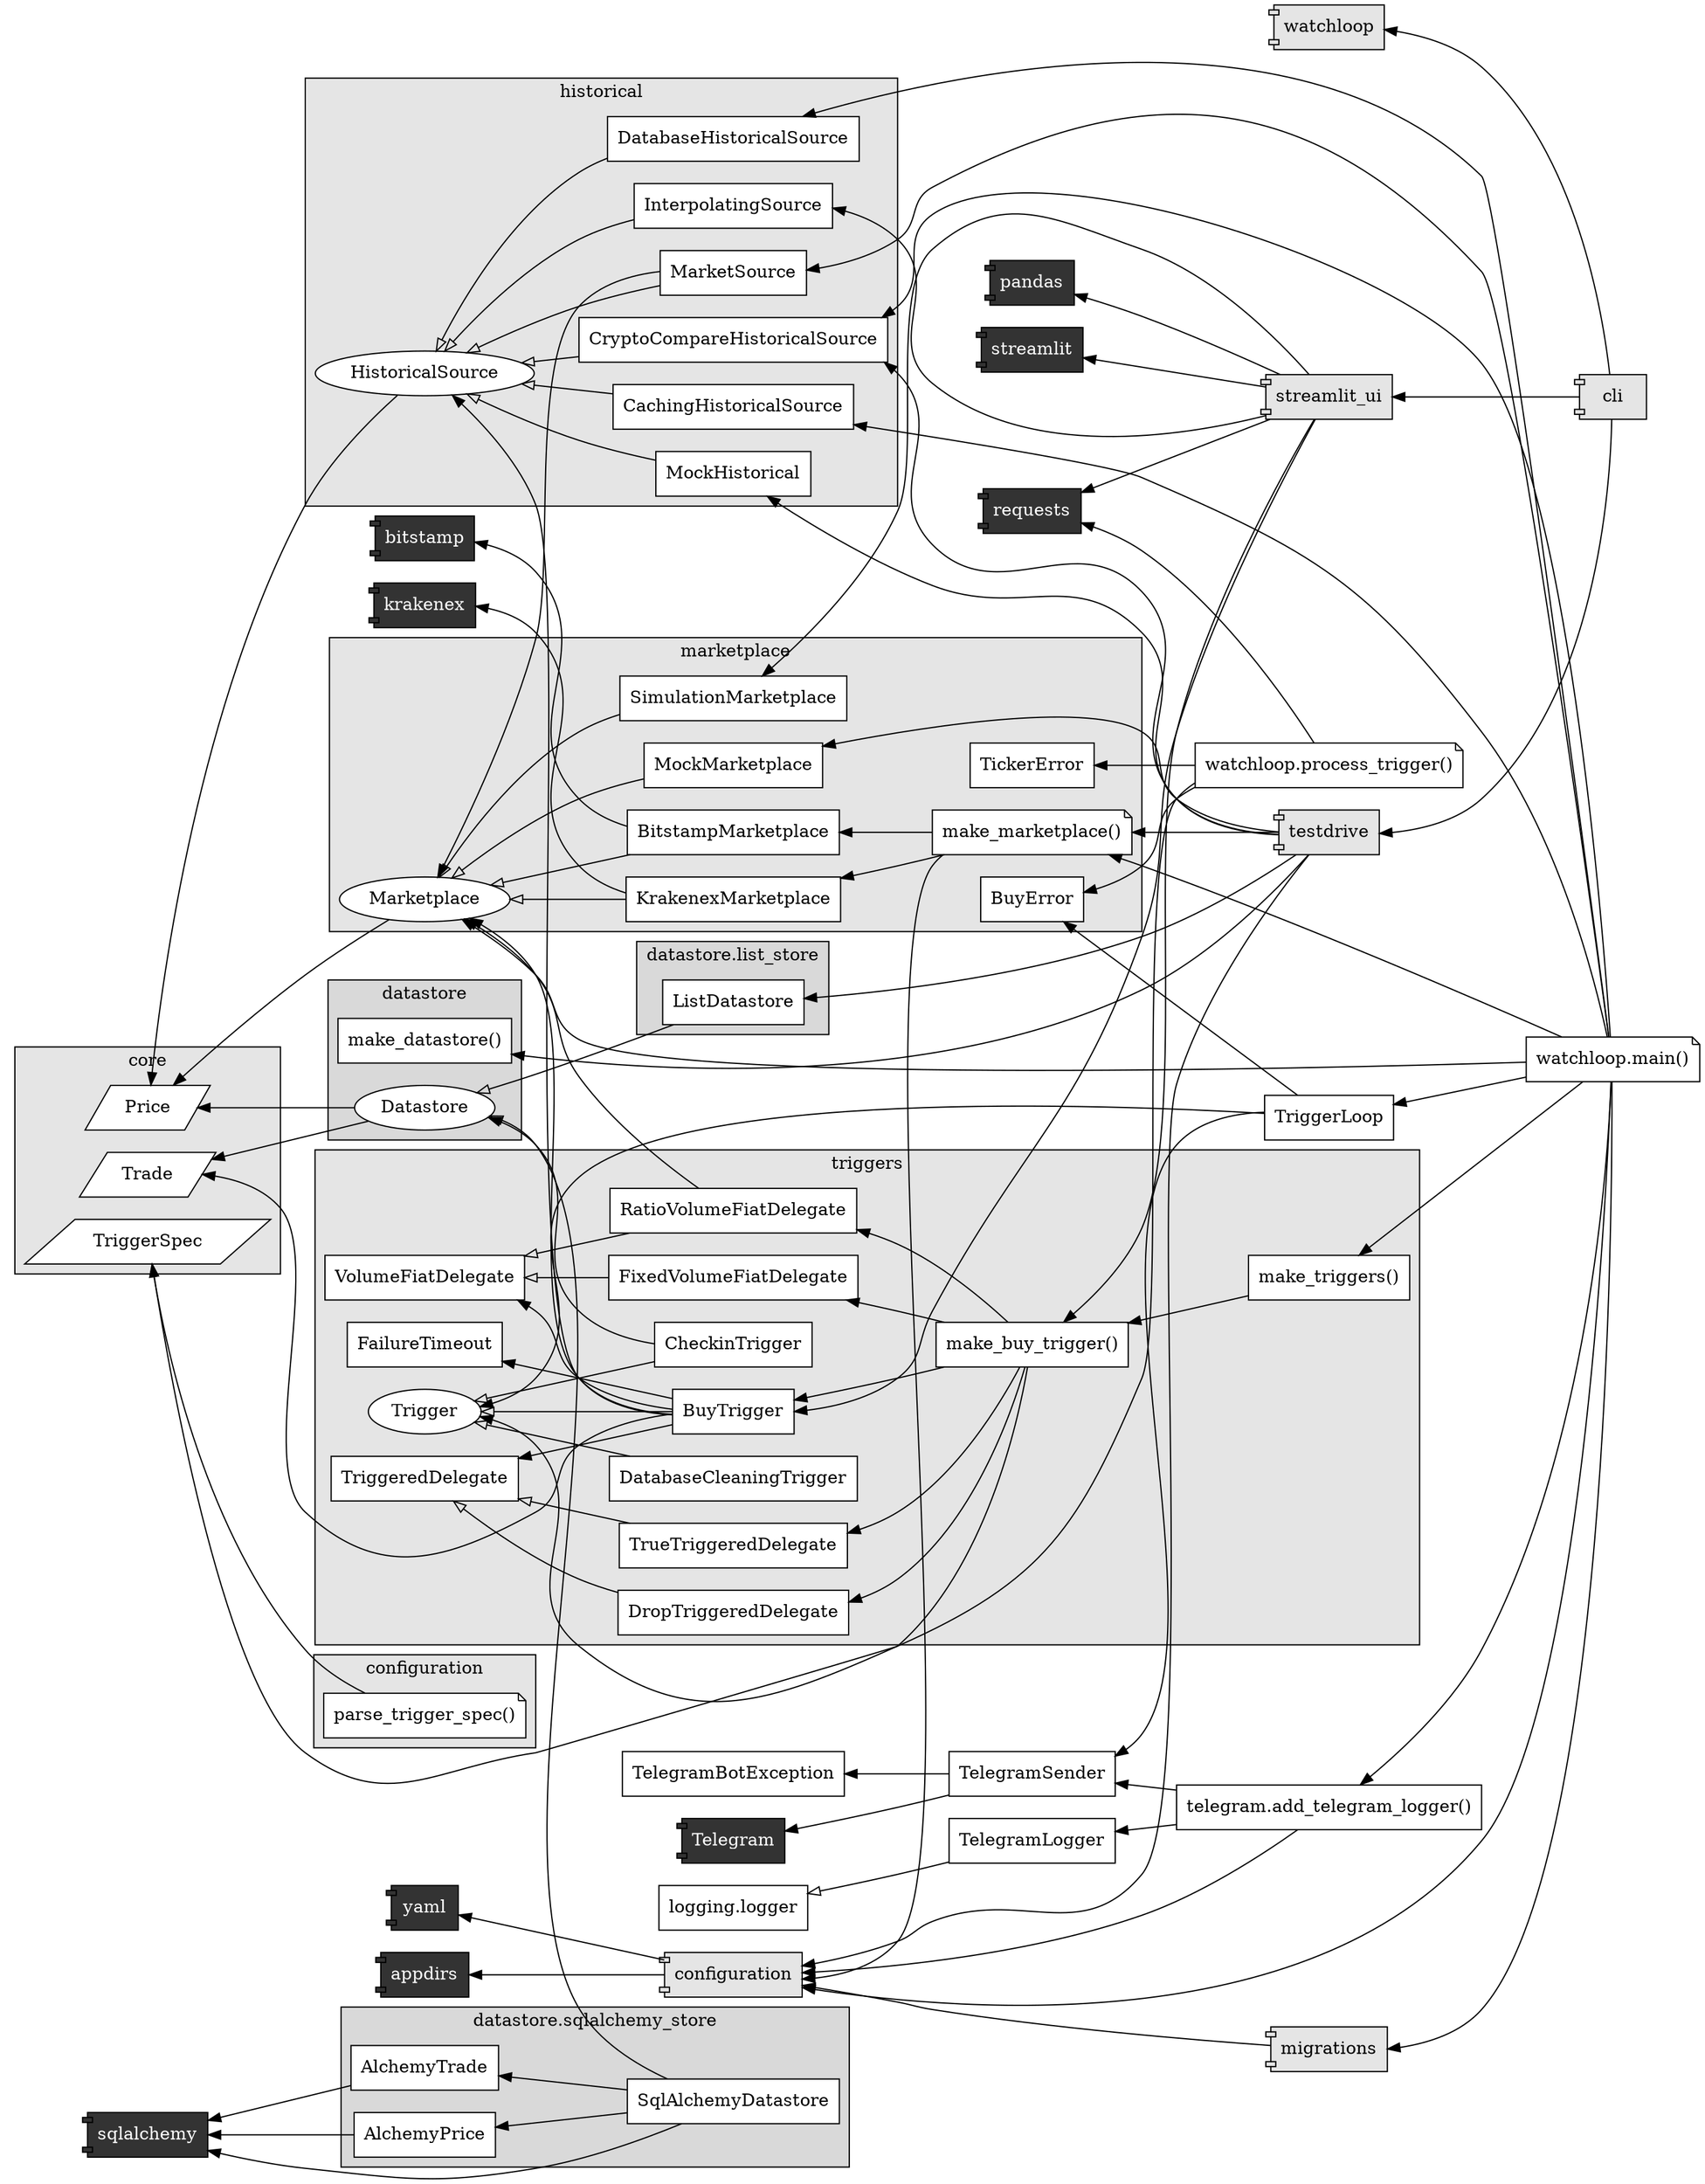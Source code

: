 digraph {

rankdir = RL
overlap = false

node [style=filled, fillcolor=white, shape=box]

{
node [shape=component, style=filled, fillcolor=gray20, fontcolor=white]
"bitstamp"
"krakenex"
"sqlalchemy"
"Telegram"
"requests"
"appdirs"
"streamlit"
"pandas"
"yaml"
}

subgraph cluster_triggers {
label = "triggers"
fillcolor = gray90
style=filled
"TriggeredDelegate"
"VolumeFiatDelegate"
"Trigger" [shape=ellipse]
"FailureTimeout"
"BuyTrigger"
"DropTriggeredDelegate"
"TrueTriggeredDelegate"
"RatioVolumeFiatDelegate"
"FixedVolumeFiatDelegate"
"DatabaseCleaningTrigger"
"make_triggers()"
"make_buy_trigger()"
"CheckinTrigger"
}


subgraph cluster_core {
label = "core"
fillcolor = gray90
style=filled
"Price" [shape=parallelogram]
"Trade" [shape=parallelogram]
"TriggerSpec" [shape=parallelogram]
}

subgraph cluster_datastore {
label = "datastore"
fillcolor = gray85
style=filled
"Datastore" [shape=ellipse]
"make_datastore()" [shape=box]
}

subgraph cluster_datastore_sqlalchemy_store {
label = "datastore.sqlalchemy_store"
fillcolor = gray85
style=filled
"AlchemyPrice"
"AlchemyTrade"
"SqlAlchemyDatastore"
}

subgraph cluster_datastore_list_store {
label = "datastore.list_store"
fillcolor = gray85
style=filled
"ListDatastore"
}

subgraph cluster_historical {
label = "historical"
fillcolor = gray90
style=filled
"HistoricalSource" [shape=ellipse]
"MockHistorical"
"MarketSource"
"CachingHistoricalSource"
"InterpolatingSource"
"CryptoCompareHistoricalSource"
"DatabaseHistoricalSource"
}

subgraph cluster_marketplace {
label = "marketplace"
fillcolor = gray90
style=filled
"Marketplace" [shape=ellipse]
"make_marketplace()" [shape=note]
"BitstampMarketplace"
"KrakenexMarketplace"
"BuyError"
"MockMarketplace"
"SimulationMarketplace"
"TickerError"
}

subgraph cluster_triggers {
label = "triggers"
fillcolor = gray90
style=filled
"Trigger" [shape=ellipse]
"RatioVolumeFiatDelegate"
"DropTriggeredDelegate"
"FixedVolumeFiatDelegate"
"VolumeFiatDelegate"
"TriggeredDelegate"
}

subgraph cluster_configuration {
label = "configuration"
fillcolor = gray90
style=filled
"parse_trigger_spec()" [shape=note]
"DropTriggeredDelegate"
"FixedVolumeFiatDelegate"
"VolumeFiatDelegate"
"TriggeredDelegate"
}


{
node [shape=box]
"TelegramBotException"
"TelegramSender"
"TriggerLoop"
}


{
node [shape=component, fillcolor=gray90, style=filled]
"streamlit_ui"
"configuration"
"cli"
"migrations"
"testdrive"
"watchloop"
}


{
node [shape=note]
"watchloop.process_trigger()"
"watchloop.main()"
}


"testdrive" -> "configuration"
"testdrive" -> "make_marketplace()"
"testdrive" -> "make_datastore()"
"testdrive" -> "CryptoCompareHistoricalSource"
"testdrive" -> "ListDatastore"
"testdrive" -> "MockMarketplace"
"testdrive" -> "MockHistorical"

"parse_trigger_spec()" -> "TriggerSpec"
"AlchemyPrice" -> "sqlalchemy"
"AlchemyTrade" -> "sqlalchemy"
"BitstampMarketplace" -> "bitstamp"
"BitstampMarketplace" -> "Marketplace" [arrowhead=onormal]
"BuyTrigger" -> "FailureTimeout"
"BuyTrigger" -> "HistoricalSource"
"BuyTrigger" -> "Marketplace"
"BuyTrigger" -> "Trade"
"BuyTrigger" -> "Trigger" [arrowhead=onormal]
"BuyTrigger" -> "TriggeredDelegate"
"BuyTrigger" -> "VolumeFiatDelegate"
"CachingHistoricalSource" -> "HistoricalSource" [arrowhead=onormal]
"CheckinTrigger" -> "Datastore"
"CheckinTrigger" -> "Trigger" [arrowhead=onormal]
"cli" -> "streamlit_ui"
"cli" -> "watchloop"
"cli" -> "testdrive"
"configuration" -> "appdirs"
"configuration" -> "yaml"
"CryptoCompareHistoricalSource" -> "HistoricalSource" [arrowhead=onormal]
"DatabaseCleaningTrigger" -> "Trigger" [arrowhead=onormal]
"DatabaseHistoricalSource" -> "HistoricalSource" [arrowhead=onormal]
"Datastore" -> "Price"
"Datastore" -> "Trade"
"DropTriggeredDelegate" -> "TriggeredDelegate" [arrowhead=onormal]
"FixedVolumeFiatDelegate" -> "VolumeFiatDelegate" [arrowhead=onormal]
"HistoricalSource" -> "Price"
"InterpolatingSource" -> "HistoricalSource" [arrowhead=onormal]
"KrakenexMarketplace" -> "krakenex"
"KrakenexMarketplace" -> "Marketplace" [arrowhead=onormal]
"ListDatastore" -> "Datastore" [arrowhead=onormal]
"make_buy_trigger()" -> "TriggerSpec"
"make_buy_trigger()" -> "BuyTrigger"
"make_buy_trigger()" -> "DropTriggeredDelegate"
"make_buy_trigger()" -> "FixedVolumeFiatDelegate"
"make_buy_trigger()" -> "RatioVolumeFiatDelegate"
"make_buy_trigger()" -> "TrueTriggeredDelegate"
"make_marketplace()" -> "BitstampMarketplace"
"make_marketplace()" -> "configuration"
"make_marketplace()" -> "KrakenexMarketplace"
"make_triggers()" -> "make_buy_trigger()"
"Marketplace" -> "Price"
"MarketSource" -> "HistoricalSource" [arrowhead=onormal]
"MarketSource" -> "Marketplace"
"migrations" -> "configuration"
"MockHistorical" -> "HistoricalSource" [arrowhead=onormal]
"MockMarketplace" -> "Marketplace" [arrowhead=onormal]
"RatioVolumeFiatDelegate" -> "Marketplace"
"RatioVolumeFiatDelegate" -> "VolumeFiatDelegate" [arrowhead=onormal]
"SimulationMarketplace" -> "Marketplace" [arrowhead=onormal]
"SqlAlchemyDatastore" -> "AlchemyPrice"
"SqlAlchemyDatastore" -> "AlchemyTrade"
"SqlAlchemyDatastore" -> "Datastore" [arrowhead=onormal]
"SqlAlchemyDatastore" -> "sqlalchemy"
"streamlit_ui" -> "BuyTrigger"
"streamlit_ui" -> "InterpolatingSource"
"streamlit_ui" -> "make_buy_trigger()"
"streamlit_ui" -> "pandas"
"streamlit_ui" -> "requests"
"streamlit_ui" -> "SimulationMarketplace"
"streamlit_ui" -> "streamlit"
"telegram.add_telegram_logger()" -> "configuration"
"telegram.add_telegram_logger()" -> "TelegramLogger"
"telegram.add_telegram_logger()" -> "TelegramSender"
"TelegramLogger" -> "logging.logger" [arrowhead=onormal]
"TelegramSender" -> "Telegram"
"TelegramSender" -> "TelegramBotException"
"TriggerLoop" -> "BuyError"
"TriggerLoop" -> "TelegramSender"
"TriggerLoop" -> "Trigger"
"TrueTriggeredDelegate" -> "TriggeredDelegate" [arrowhead=onormal]
"watchloop.main()" -> "CachingHistoricalSource"
"watchloop.main()" -> "configuration"
"watchloop.main()" -> "CryptoCompareHistoricalSource"
"watchloop.main()" -> "DatabaseHistoricalSource"
"watchloop.main()" -> "make_marketplace()"
"watchloop.main()" -> "make_triggers()"
"watchloop.main()" -> "Marketplace"
"watchloop.main()" -> "MarketSource"
"watchloop.main()" -> "migrations"
"watchloop.main()" -> "telegram.add_telegram_logger()"
"watchloop.main()" -> "TriggerLoop"
"watchloop.process_trigger()" -> "BuyError"
"watchloop.process_trigger()" -> "requests"
"watchloop.process_trigger()" -> "TickerError"
"watchloop.process_trigger()" -> "Trigger"

} 
